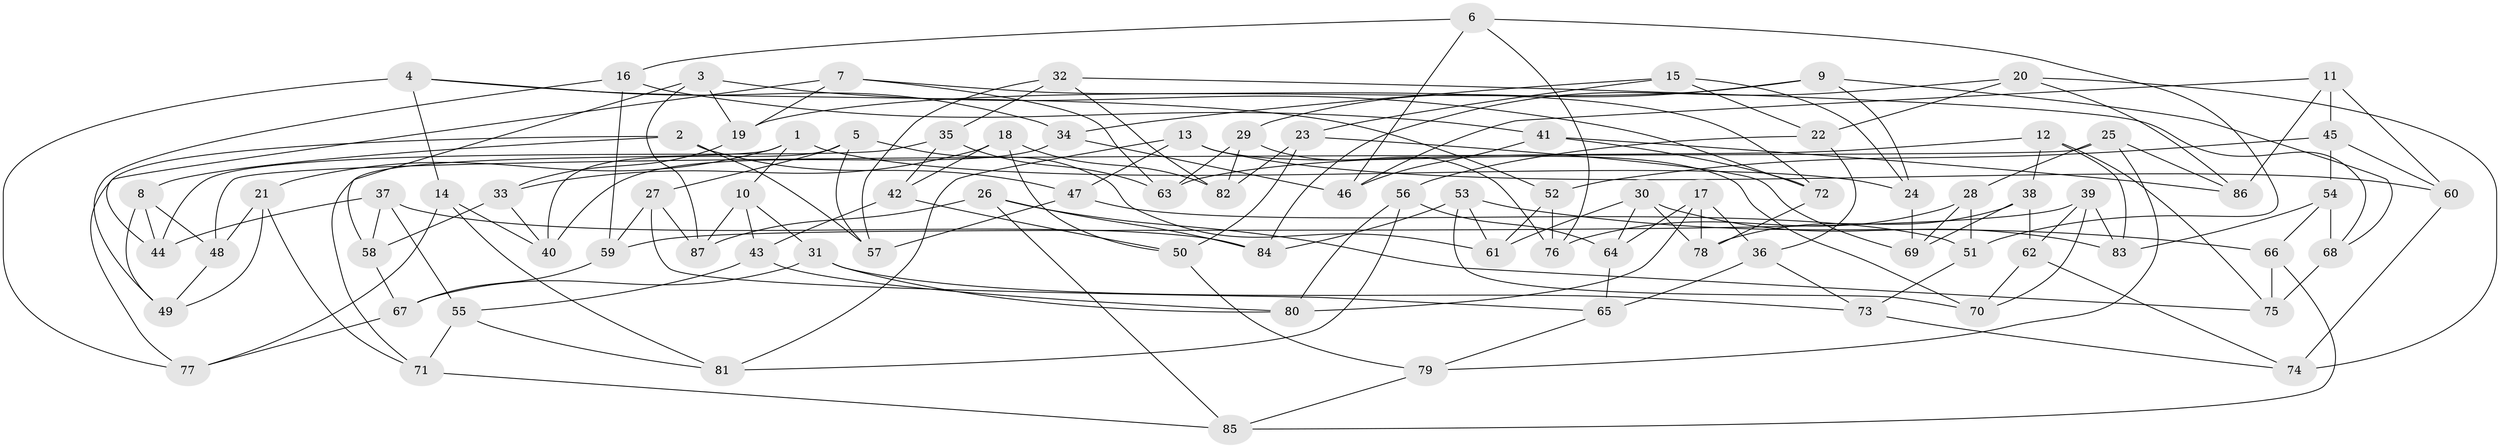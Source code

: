 // Generated by graph-tools (version 1.1) at 2025/03/03/09/25 03:03:10]
// undirected, 87 vertices, 174 edges
graph export_dot {
graph [start="1"]
  node [color=gray90,style=filled];
  1;
  2;
  3;
  4;
  5;
  6;
  7;
  8;
  9;
  10;
  11;
  12;
  13;
  14;
  15;
  16;
  17;
  18;
  19;
  20;
  21;
  22;
  23;
  24;
  25;
  26;
  27;
  28;
  29;
  30;
  31;
  32;
  33;
  34;
  35;
  36;
  37;
  38;
  39;
  40;
  41;
  42;
  43;
  44;
  45;
  46;
  47;
  48;
  49;
  50;
  51;
  52;
  53;
  54;
  55;
  56;
  57;
  58;
  59;
  60;
  61;
  62;
  63;
  64;
  65;
  66;
  67;
  68;
  69;
  70;
  71;
  72;
  73;
  74;
  75;
  76;
  77;
  78;
  79;
  80;
  81;
  82;
  83;
  84;
  85;
  86;
  87;
  1 -- 21;
  1 -- 71;
  1 -- 24;
  1 -- 10;
  2 -- 47;
  2 -- 77;
  2 -- 8;
  2 -- 57;
  3 -- 72;
  3 -- 87;
  3 -- 19;
  3 -- 58;
  4 -- 52;
  4 -- 77;
  4 -- 14;
  4 -- 34;
  5 -- 61;
  5 -- 57;
  5 -- 27;
  5 -- 40;
  6 -- 76;
  6 -- 51;
  6 -- 16;
  6 -- 46;
  7 -- 44;
  7 -- 72;
  7 -- 63;
  7 -- 19;
  8 -- 48;
  8 -- 49;
  8 -- 44;
  9 -- 19;
  9 -- 24;
  9 -- 68;
  9 -- 29;
  10 -- 31;
  10 -- 43;
  10 -- 87;
  11 -- 60;
  11 -- 46;
  11 -- 45;
  11 -- 86;
  12 -- 38;
  12 -- 75;
  12 -- 83;
  12 -- 63;
  13 -- 70;
  13 -- 81;
  13 -- 60;
  13 -- 47;
  14 -- 77;
  14 -- 81;
  14 -- 40;
  15 -- 23;
  15 -- 22;
  15 -- 24;
  15 -- 34;
  16 -- 59;
  16 -- 41;
  16 -- 49;
  17 -- 78;
  17 -- 64;
  17 -- 36;
  17 -- 80;
  18 -- 33;
  18 -- 50;
  18 -- 82;
  18 -- 42;
  19 -- 33;
  20 -- 86;
  20 -- 84;
  20 -- 22;
  20 -- 74;
  21 -- 48;
  21 -- 71;
  21 -- 49;
  22 -- 56;
  22 -- 36;
  23 -- 82;
  23 -- 69;
  23 -- 50;
  24 -- 69;
  25 -- 79;
  25 -- 86;
  25 -- 28;
  25 -- 48;
  26 -- 84;
  26 -- 87;
  26 -- 85;
  26 -- 75;
  27 -- 65;
  27 -- 87;
  27 -- 59;
  28 -- 69;
  28 -- 51;
  28 -- 76;
  29 -- 82;
  29 -- 76;
  29 -- 63;
  30 -- 83;
  30 -- 78;
  30 -- 61;
  30 -- 64;
  31 -- 80;
  31 -- 67;
  31 -- 73;
  32 -- 57;
  32 -- 82;
  32 -- 35;
  32 -- 68;
  33 -- 58;
  33 -- 40;
  34 -- 46;
  34 -- 40;
  35 -- 44;
  35 -- 63;
  35 -- 42;
  36 -- 73;
  36 -- 65;
  37 -- 58;
  37 -- 44;
  37 -- 55;
  37 -- 84;
  38 -- 62;
  38 -- 69;
  38 -- 78;
  39 -- 59;
  39 -- 83;
  39 -- 62;
  39 -- 70;
  41 -- 46;
  41 -- 72;
  41 -- 86;
  42 -- 50;
  42 -- 43;
  43 -- 55;
  43 -- 80;
  45 -- 54;
  45 -- 60;
  45 -- 52;
  47 -- 51;
  47 -- 57;
  48 -- 49;
  50 -- 79;
  51 -- 73;
  52 -- 76;
  52 -- 61;
  53 -- 84;
  53 -- 66;
  53 -- 61;
  53 -- 70;
  54 -- 66;
  54 -- 83;
  54 -- 68;
  55 -- 71;
  55 -- 81;
  56 -- 64;
  56 -- 80;
  56 -- 81;
  58 -- 67;
  59 -- 67;
  60 -- 74;
  62 -- 74;
  62 -- 70;
  64 -- 65;
  65 -- 79;
  66 -- 85;
  66 -- 75;
  67 -- 77;
  68 -- 75;
  71 -- 85;
  72 -- 78;
  73 -- 74;
  79 -- 85;
}
